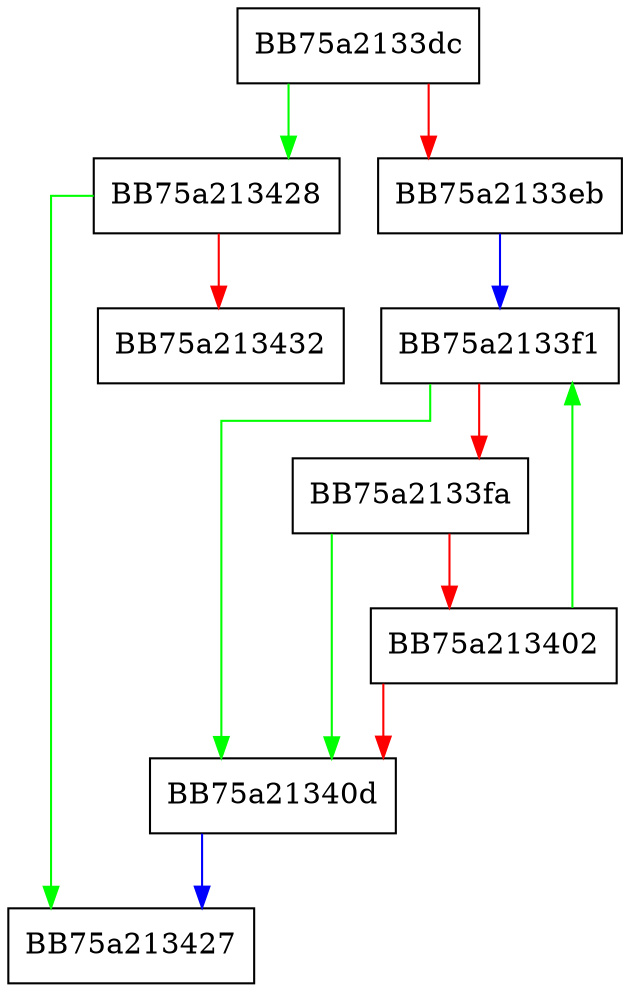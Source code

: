 digraph StringCchCopyA {
  node [shape="box"];
  graph [splines=ortho];
  BB75a2133dc -> BB75a213428 [color="green"];
  BB75a2133dc -> BB75a2133eb [color="red"];
  BB75a2133eb -> BB75a2133f1 [color="blue"];
  BB75a2133f1 -> BB75a21340d [color="green"];
  BB75a2133f1 -> BB75a2133fa [color="red"];
  BB75a2133fa -> BB75a21340d [color="green"];
  BB75a2133fa -> BB75a213402 [color="red"];
  BB75a213402 -> BB75a2133f1 [color="green"];
  BB75a213402 -> BB75a21340d [color="red"];
  BB75a21340d -> BB75a213427 [color="blue"];
  BB75a213428 -> BB75a213427 [color="green"];
  BB75a213428 -> BB75a213432 [color="red"];
}